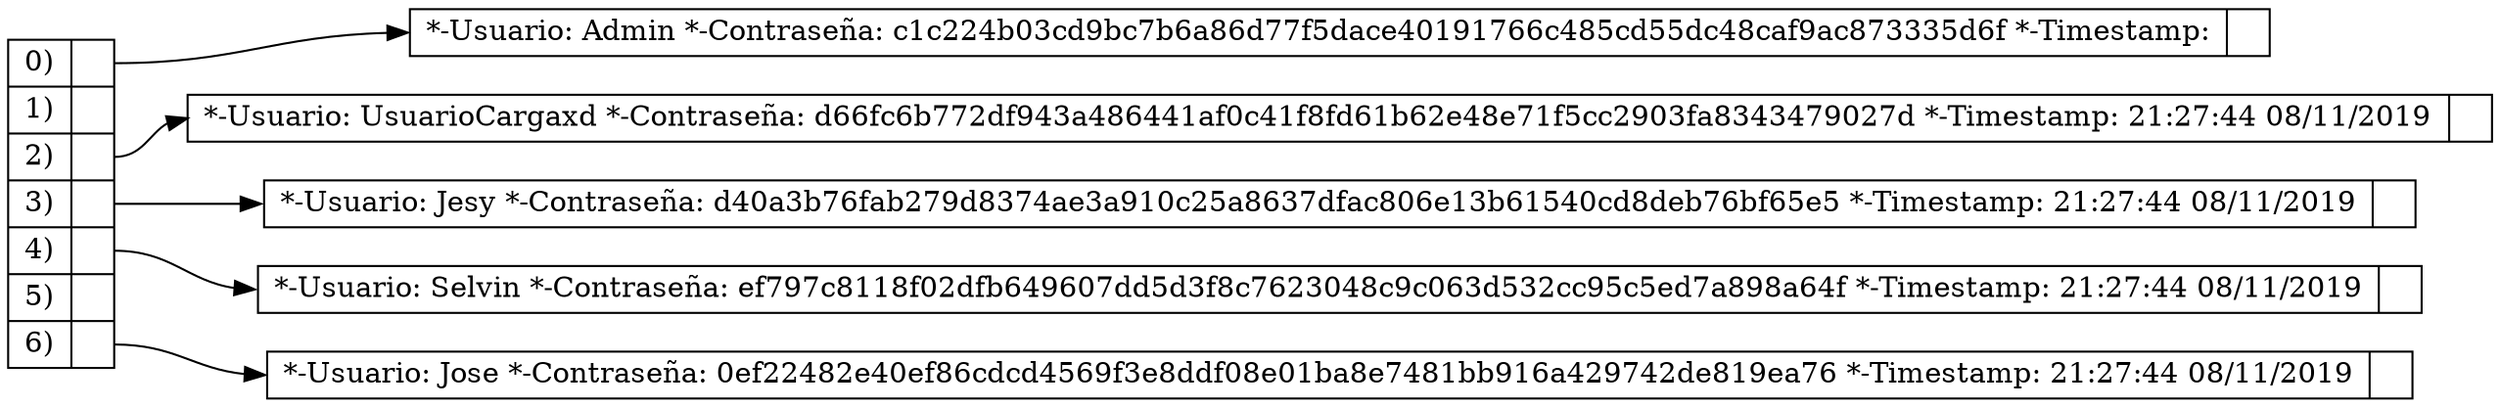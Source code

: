 digraph Pila { 
   rankdir=LR;
   node [shape=record,width=.1,height=.1];
   N0 [label = "{0)|<fl0>} |{1)|<fl1>} |{2)|<fl2>} |{3)|<fl3>} |{4)|<fl4>} |{5)|<fl5>} |{6)|<fl6>} "];
N1[label = "{<n> *-Usuario: Admin     *-Contraseña: c1c224b03cd9bc7b6a86d77f5dace40191766c485cd55dc48caf9ac873335d6f     *-Timestamp: |<p> }"];
N0:fl0 -> N1:n; 
N3[label = "{<n> *-Usuario: UsuarioCargaxd     *-Contraseña: d66fc6b772df943a486441af0c41f8fd61b62e48e71f5cc2903fa8343479027d     *-Timestamp: 21:27:44 08/11/2019|<p> }"];
N0:fl2 -> N3:n; 
N4[label = "{<n> *-Usuario: Jesy     *-Contraseña: d40a3b76fab279d8374ae3a910c25a8637dfac806e13b61540cd8deb76bf65e5     *-Timestamp: 21:27:44 08/11/2019|<p> }"];
N0:fl3 -> N4:n; 
N5[label = "{<n> *-Usuario: Selvin     *-Contraseña: ef797c8118f02dfb649607dd5d3f8c7623048c9c063d532cc95c5ed7a898a64f     *-Timestamp: 21:27:44 08/11/2019|<p> }"];
N0:fl4 -> N5:n; 
N7[label = "{<n> *-Usuario: Jose     *-Contraseña: 0ef22482e40ef86cdcd4569f3e8ddf08e01ba8e7481bb916a429742de819ea76     *-Timestamp: 21:27:44 08/11/2019|<p> }"];
N0:fl6 -> N7:n; 
}